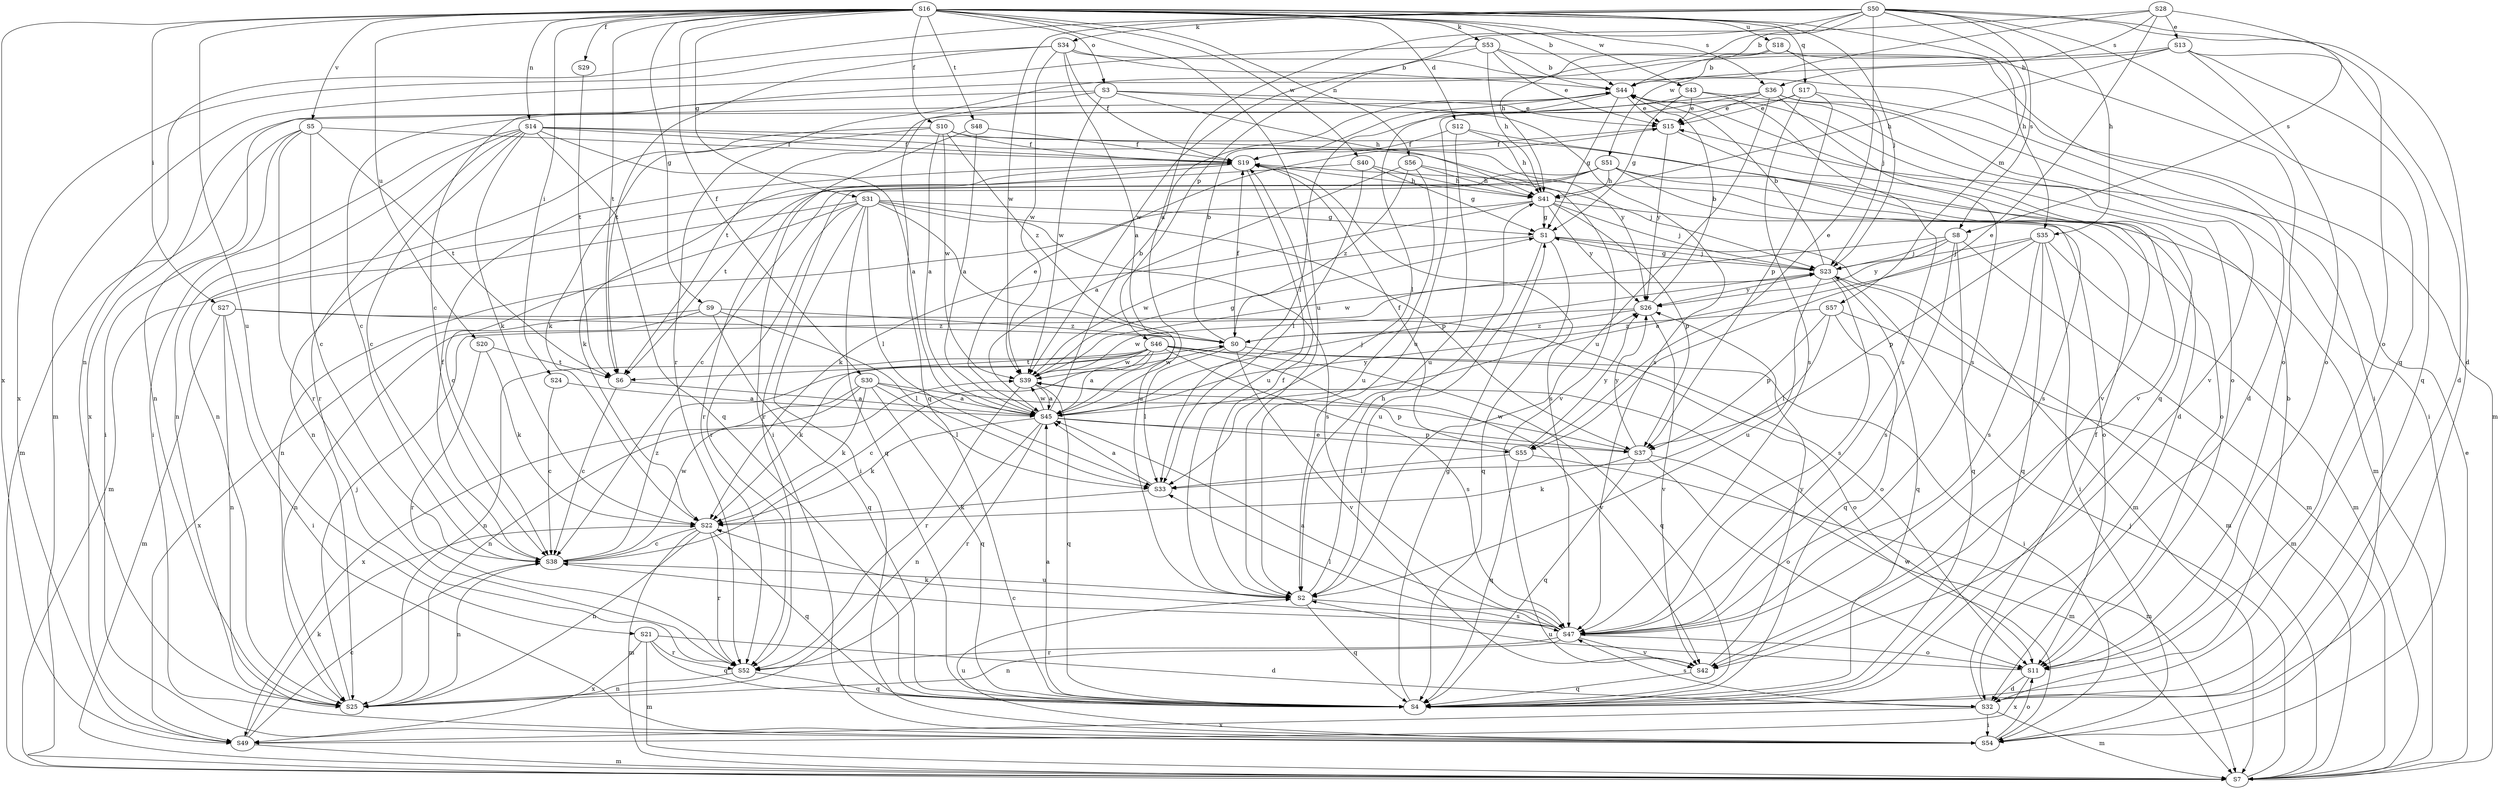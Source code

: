 strict digraph  {
S16;
S28;
S50;
S45;
S44;
S38;
S12;
S32;
S13;
S55;
S15;
S29;
S30;
S10;
S19;
S9;
S31;
S1;
S35;
S41;
S27;
S24;
S54;
S23;
S53;
S34;
S22;
S33;
S57;
S7;
S14;
S56;
S25;
S3;
S11;
S46;
S37;
S17;
S4;
S52;
S36;
S8;
S47;
S48;
S6;
S20;
S21;
S18;
S2;
S5;
S42;
S40;
S43;
S51;
S39;
S49;
S26;
S0;
S16 -> S44  [label=b];
S16 -> S12  [label=d];
S16 -> S29  [label=f];
S16 -> S30  [label=f];
S16 -> S10  [label=f];
S16 -> S9  [label=g];
S16 -> S31  [label=g];
S16 -> S35  [label=h];
S16 -> S27  [label=i];
S16 -> S24  [label=i];
S16 -> S23  [label=j];
S16 -> S53  [label=k];
S16 -> S14  [label=n];
S16 -> S56  [label=n];
S16 -> S3  [label=o];
S16 -> S17  [label=q];
S16 -> S36  [label=s];
S16 -> S48  [label=t];
S16 -> S6  [label=t];
S16 -> S20  [label=u];
S16 -> S21  [label=u];
S16 -> S18  [label=u];
S16 -> S2  [label=u];
S16 -> S5  [label=v];
S16 -> S40  [label=w];
S16 -> S43  [label=w];
S16 -> S49  [label=x];
S28 -> S13  [label=e];
S28 -> S55  [label=e];
S28 -> S46  [label=p];
S28 -> S36  [label=s];
S28 -> S8  [label=s];
S28 -> S51  [label=w];
S50 -> S45  [label=a];
S50 -> S44  [label=b];
S50 -> S32  [label=d];
S50 -> S55  [label=e];
S50 -> S35  [label=h];
S50 -> S41  [label=h];
S50 -> S34  [label=k];
S50 -> S57  [label=m];
S50 -> S25  [label=n];
S50 -> S11  [label=o];
S50 -> S4  [label=q];
S50 -> S8  [label=s];
S50 -> S39  [label=w];
S45 -> S44  [label=b];
S45 -> S55  [label=e];
S45 -> S15  [label=e];
S45 -> S23  [label=j];
S45 -> S22  [label=k];
S45 -> S25  [label=n];
S45 -> S37  [label=p];
S45 -> S52  [label=r];
S45 -> S39  [label=w];
S45 -> S26  [label=y];
S44 -> S15  [label=e];
S44 -> S1  [label=g];
S44 -> S33  [label=l];
S44 -> S25  [label=n];
S44 -> S4  [label=q];
S38 -> S19  [label=f];
S38 -> S25  [label=n];
S38 -> S2  [label=u];
S38 -> S39  [label=w];
S38 -> S0  [label=z];
S12 -> S19  [label=f];
S12 -> S41  [label=h];
S12 -> S2  [label=u];
S12 -> S42  [label=v];
S32 -> S44  [label=b];
S32 -> S19  [label=f];
S32 -> S54  [label=i];
S32 -> S7  [label=m];
S32 -> S47  [label=s];
S32 -> S49  [label=x];
S13 -> S44  [label=b];
S13 -> S32  [label=d];
S13 -> S41  [label=h];
S13 -> S11  [label=o];
S13 -> S4  [label=q];
S13 -> S52  [label=r];
S55 -> S19  [label=f];
S55 -> S33  [label=l];
S55 -> S7  [label=m];
S55 -> S4  [label=q];
S55 -> S26  [label=y];
S15 -> S19  [label=f];
S15 -> S42  [label=v];
S15 -> S26  [label=y];
S29 -> S6  [label=t];
S30 -> S45  [label=a];
S30 -> S22  [label=k];
S30 -> S33  [label=l];
S30 -> S25  [label=n];
S30 -> S37  [label=p];
S30 -> S4  [label=q];
S30 -> S49  [label=x];
S10 -> S45  [label=a];
S10 -> S32  [label=d];
S10 -> S19  [label=f];
S10 -> S22  [label=k];
S10 -> S25  [label=n];
S10 -> S39  [label=w];
S10 -> S0  [label=z];
S19 -> S41  [label=h];
S19 -> S22  [label=k];
S19 -> S52  [label=r];
S19 -> S47  [label=s];
S19 -> S2  [label=u];
S9 -> S33  [label=l];
S9 -> S25  [label=n];
S9 -> S4  [label=q];
S9 -> S49  [label=x];
S9 -> S0  [label=z];
S31 -> S38  [label=c];
S31 -> S1  [label=g];
S31 -> S54  [label=i];
S31 -> S33  [label=l];
S31 -> S7  [label=m];
S31 -> S37  [label=p];
S31 -> S4  [label=q];
S31 -> S52  [label=r];
S31 -> S47  [label=s];
S31 -> S2  [label=u];
S1 -> S23  [label=j];
S1 -> S7  [label=m];
S1 -> S4  [label=q];
S1 -> S2  [label=u];
S1 -> S39  [label=w];
S35 -> S45  [label=a];
S35 -> S54  [label=i];
S35 -> S23  [label=j];
S35 -> S7  [label=m];
S35 -> S37  [label=p];
S35 -> S4  [label=q];
S35 -> S47  [label=s];
S41 -> S1  [label=g];
S41 -> S23  [label=j];
S41 -> S22  [label=k];
S41 -> S25  [label=n];
S41 -> S11  [label=o];
S41 -> S37  [label=p];
S41 -> S26  [label=y];
S27 -> S54  [label=i];
S27 -> S7  [label=m];
S27 -> S25  [label=n];
S27 -> S11  [label=o];
S27 -> S0  [label=z];
S24 -> S45  [label=a];
S24 -> S38  [label=c];
S54 -> S11  [label=o];
S54 -> S2  [label=u];
S54 -> S39  [label=w];
S23 -> S44  [label=b];
S23 -> S1  [label=g];
S23 -> S7  [label=m];
S23 -> S4  [label=q];
S23 -> S47  [label=s];
S23 -> S2  [label=u];
S23 -> S26  [label=y];
S53 -> S44  [label=b];
S53 -> S15  [label=e];
S53 -> S41  [label=h];
S53 -> S54  [label=i];
S53 -> S7  [label=m];
S53 -> S39  [label=w];
S34 -> S45  [label=a];
S34 -> S44  [label=b];
S34 -> S19  [label=f];
S34 -> S7  [label=m];
S34 -> S6  [label=t];
S34 -> S39  [label=w];
S34 -> S49  [label=x];
S22 -> S38  [label=c];
S22 -> S7  [label=m];
S22 -> S25  [label=n];
S22 -> S4  [label=q];
S22 -> S52  [label=r];
S33 -> S45  [label=a];
S33 -> S22  [label=k];
S57 -> S33  [label=l];
S57 -> S7  [label=m];
S57 -> S37  [label=p];
S57 -> S4  [label=q];
S57 -> S0  [label=z];
S7 -> S15  [label=e];
S7 -> S23  [label=j];
S14 -> S45  [label=a];
S14 -> S38  [label=c];
S14 -> S19  [label=f];
S14 -> S54  [label=i];
S14 -> S22  [label=k];
S14 -> S25  [label=n];
S14 -> S4  [label=q];
S14 -> S52  [label=r];
S14 -> S42  [label=v];
S14 -> S26  [label=y];
S56 -> S45  [label=a];
S56 -> S41  [label=h];
S56 -> S23  [label=j];
S56 -> S2  [label=u];
S56 -> S0  [label=z];
S25 -> S23  [label=j];
S3 -> S38  [label=c];
S3 -> S15  [label=e];
S3 -> S41  [label=h];
S3 -> S4  [label=q];
S3 -> S47  [label=s];
S3 -> S39  [label=w];
S11 -> S32  [label=d];
S11 -> S2  [label=u];
S11 -> S49  [label=x];
S46 -> S45  [label=a];
S46 -> S38  [label=c];
S46 -> S54  [label=i];
S46 -> S22  [label=k];
S46 -> S25  [label=n];
S46 -> S4  [label=q];
S46 -> S47  [label=s];
S46 -> S6  [label=t];
S46 -> S42  [label=v];
S46 -> S39  [label=w];
S37 -> S22  [label=k];
S37 -> S7  [label=m];
S37 -> S11  [label=o];
S37 -> S4  [label=q];
S37 -> S39  [label=w];
S37 -> S26  [label=y];
S17 -> S32  [label=d];
S17 -> S15  [label=e];
S17 -> S37  [label=p];
S17 -> S47  [label=s];
S17 -> S2  [label=u];
S4 -> S45  [label=a];
S4 -> S1  [label=g];
S52 -> S25  [label=n];
S52 -> S4  [label=q];
S36 -> S15  [label=e];
S36 -> S54  [label=i];
S36 -> S47  [label=s];
S36 -> S6  [label=t];
S36 -> S2  [label=u];
S36 -> S42  [label=v];
S36 -> S49  [label=x];
S8 -> S23  [label=j];
S8 -> S7  [label=m];
S8 -> S4  [label=q];
S8 -> S47  [label=s];
S8 -> S39  [label=w];
S8 -> S26  [label=y];
S47 -> S45  [label=a];
S47 -> S38  [label=c];
S47 -> S22  [label=k];
S47 -> S33  [label=l];
S47 -> S25  [label=n];
S47 -> S11  [label=o];
S47 -> S52  [label=r];
S47 -> S42  [label=v];
S48 -> S45  [label=a];
S48 -> S19  [label=f];
S48 -> S54  [label=i];
S6 -> S45  [label=a];
S6 -> S38  [label=c];
S20 -> S22  [label=k];
S20 -> S52  [label=r];
S20 -> S6  [label=t];
S21 -> S32  [label=d];
S21 -> S7  [label=m];
S21 -> S4  [label=q];
S21 -> S52  [label=r];
S21 -> S49  [label=x];
S18 -> S44  [label=b];
S18 -> S38  [label=c];
S18 -> S23  [label=j];
S18 -> S11  [label=o];
S2 -> S19  [label=f];
S2 -> S41  [label=h];
S2 -> S4  [label=q];
S2 -> S47  [label=s];
S5 -> S38  [label=c];
S5 -> S19  [label=f];
S5 -> S54  [label=i];
S5 -> S7  [label=m];
S5 -> S52  [label=r];
S5 -> S6  [label=t];
S42 -> S4  [label=q];
S42 -> S26  [label=y];
S40 -> S1  [label=g];
S40 -> S41  [label=h];
S40 -> S33  [label=l];
S40 -> S6  [label=t];
S43 -> S15  [label=e];
S43 -> S1  [label=g];
S43 -> S33  [label=l];
S43 -> S11  [label=o];
S43 -> S47  [label=s];
S51 -> S38  [label=c];
S51 -> S41  [label=h];
S51 -> S7  [label=m];
S51 -> S25  [label=n];
S51 -> S11  [label=o];
S51 -> S52  [label=r];
S51 -> S47  [label=s];
S39 -> S45  [label=a];
S39 -> S1  [label=g];
S39 -> S4  [label=q];
S39 -> S52  [label=r];
S49 -> S38  [label=c];
S49 -> S22  [label=k];
S49 -> S7  [label=m];
S26 -> S44  [label=b];
S26 -> S42  [label=v];
S26 -> S39  [label=w];
S26 -> S0  [label=z];
S0 -> S44  [label=b];
S0 -> S19  [label=f];
S0 -> S33  [label=l];
S0 -> S11  [label=o];
S0 -> S42  [label=v];
S0 -> S39  [label=w];
}
